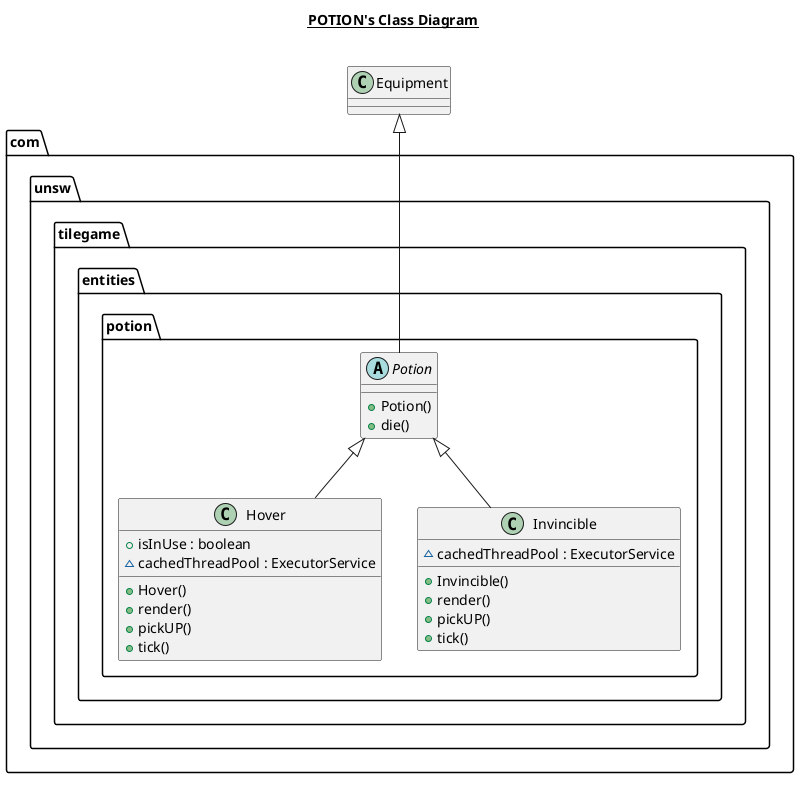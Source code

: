 @startuml

title __POTION's Class Diagram__\n

  package com.unsw.tilegame {
    package com.unsw.tilegame.entities {
      package com.unsw.tilegame.entities.potion {
        class Hover {
            + isInUse : boolean
            ~ cachedThreadPool : ExecutorService
            + Hover()
            + render()
            + pickUP()
            + tick()
        }
      }
    }
  }
  

  package com.unsw.tilegame {
    package com.unsw.tilegame.entities {
      package com.unsw.tilegame.entities.potion {
        class Invincible {
            ~ cachedThreadPool : ExecutorService
            + Invincible()
            + render()
            + pickUP()
            + tick()
        }
      }
    }
  }
  

  package com.unsw.tilegame {
    package com.unsw.tilegame.entities {
      package com.unsw.tilegame.entities.potion {
        abstract class Potion {
            + Potion()
            + die()
        }
      }
    }
  }
  

  Hover -up-|> Potion
  Invincible -up-|> Potion
  Potion -up-|> Equipment


right footer


endfooter

@enduml
